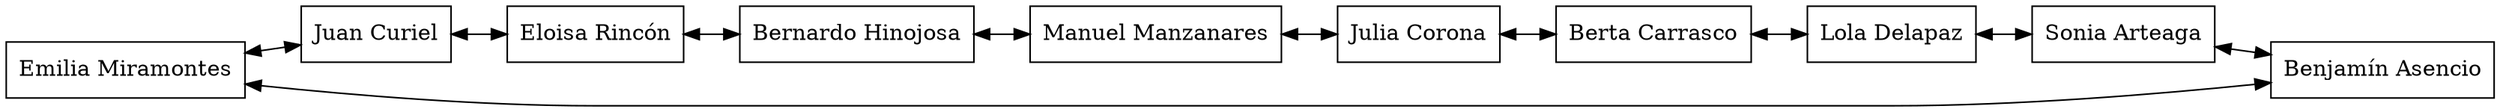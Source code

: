 digraph G{
 rankdir = LR; 
node [shape=box]; 
compound=true; 
"0x10f7258"[label="Emilia Miramontes"];
"0x10f73f0"[label="Juan Curiel"];
"0x10f75a8"[label="Eloisa Rincón"];
"0x10fb0b0"[label="Bernardo Hinojosa"];
"0x10fb430"[label="Manuel Manzanares"];
"0x10fb548"[label="Julia Corona"];
"0x10fb660"[label="Berta Carrasco"];
"0x10fb778"[label="Lola Delapaz"];
"0x10fc108"[label="Sonia Arteaga"];
"0x10fc288"[label="Benjamín Asencio"];
"0x10f7258" -> "0x10f73f0" [dir="both"];
"0x10f73f0" -> "0x10f75a8" [dir="both"];
"0x10f75a8" -> "0x10fb0b0" [dir="both"];
"0x10fb0b0" -> "0x10fb430" [dir="both"];
"0x10fb430" -> "0x10fb548" [dir="both"];
"0x10fb548" -> "0x10fb660" [dir="both"];
"0x10fb660" -> "0x10fb778" [dir="both"];
"0x10fb778" -> "0x10fc108" [dir="both"];
"0x10fc108" -> "0x10fc288" [dir="both"];
"0x10fc288" -> "0x10f7258"[dir="both"];

}

